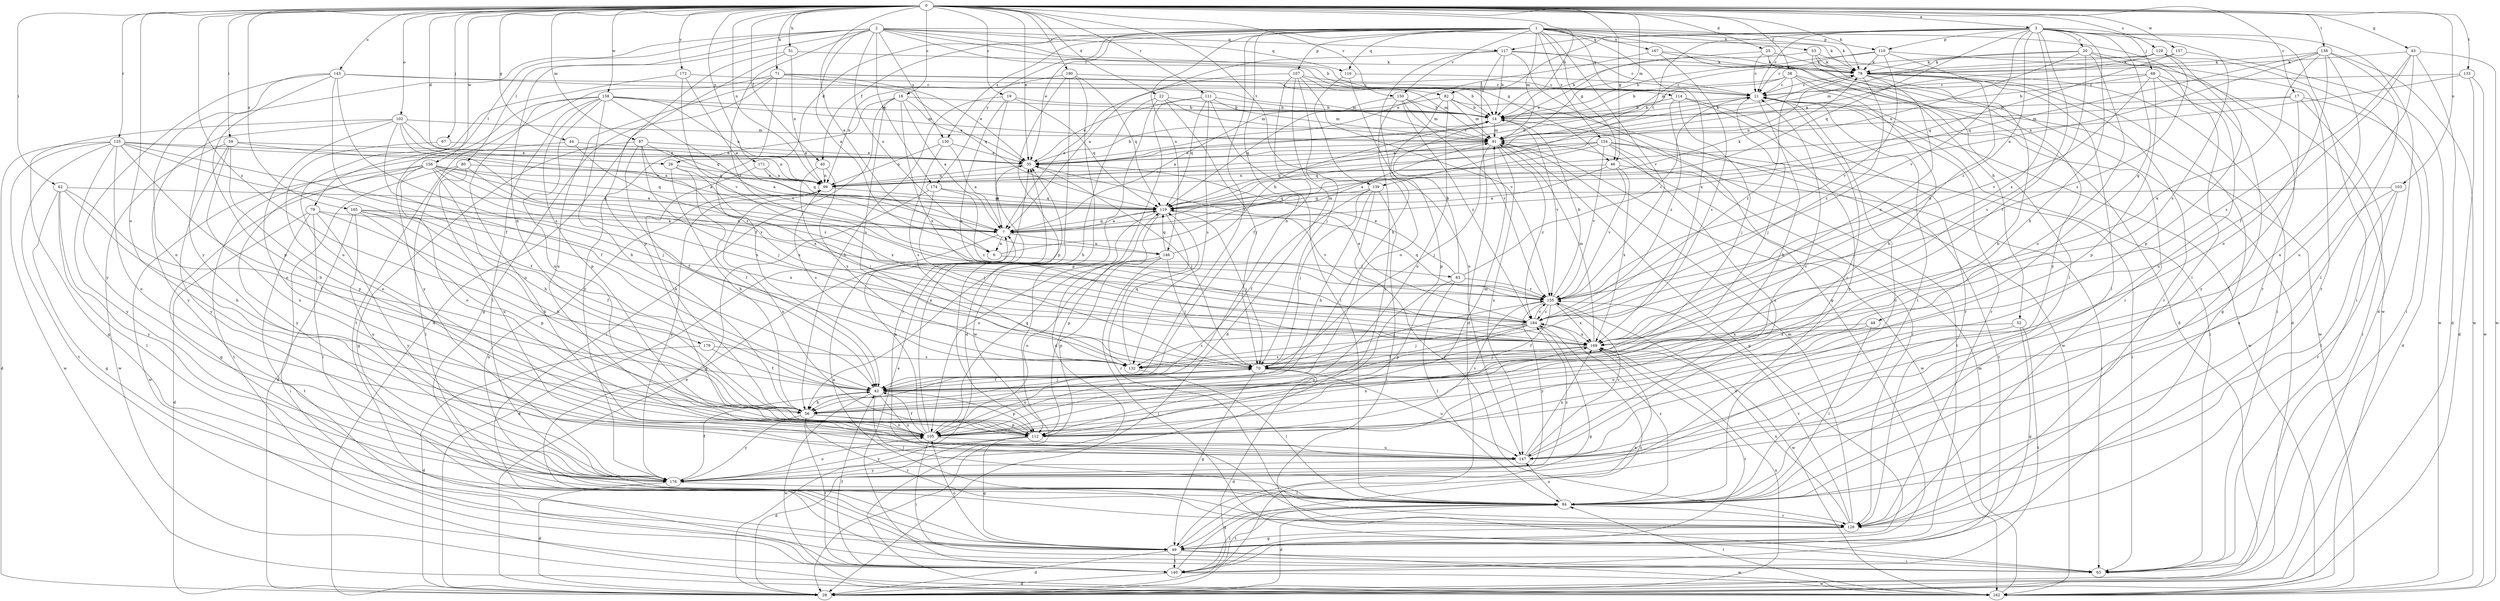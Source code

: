 strict digraph  {
0;
1;
2;
3;
6;
7;
14;
16;
17;
19;
20;
21;
22;
25;
26;
28;
35;
38;
40;
42;
43;
44;
46;
48;
49;
51;
52;
53;
56;
59;
62;
63;
67;
68;
70;
71;
78;
79;
80;
82;
83;
84;
87;
91;
99;
102;
103;
105;
107;
110;
112;
114;
116;
117;
119;
121;
125;
126;
129;
130;
132;
133;
138;
139;
140;
143;
146;
147;
150;
154;
155;
156;
157;
158;
162;
165;
167;
169;
171;
172;
174;
176;
179;
180;
184;
0 -> 3  [label=a];
0 -> 6  [label=a];
0 -> 14  [label=b];
0 -> 16  [label=c];
0 -> 17  [label=c];
0 -> 19  [label=c];
0 -> 22  [label=d];
0 -> 25  [label=d];
0 -> 26  [label=d];
0 -> 35  [label=e];
0 -> 38  [label=f];
0 -> 40  [label=f];
0 -> 43  [label=g];
0 -> 44  [label=g];
0 -> 46  [label=g];
0 -> 51  [label=h];
0 -> 59  [label=i];
0 -> 62  [label=i];
0 -> 67  [label=j];
0 -> 71  [label=k];
0 -> 78  [label=k];
0 -> 87  [label=m];
0 -> 91  [label=m];
0 -> 99  [label=n];
0 -> 102  [label=o];
0 -> 103  [label=o];
0 -> 105  [label=o];
0 -> 121  [label=r];
0 -> 125  [label=r];
0 -> 129  [label=s];
0 -> 133  [label=t];
0 -> 138  [label=t];
0 -> 139  [label=t];
0 -> 143  [label=u];
0 -> 150  [label=v];
0 -> 156  [label=w];
0 -> 157  [label=w];
0 -> 158  [label=w];
0 -> 165  [label=x];
0 -> 171  [label=y];
0 -> 172  [label=y];
0 -> 179  [label=z];
0 -> 180  [label=z];
1 -> 26  [label=d];
1 -> 35  [label=e];
1 -> 40  [label=f];
1 -> 42  [label=f];
1 -> 46  [label=g];
1 -> 52  [label=h];
1 -> 53  [label=h];
1 -> 56  [label=h];
1 -> 78  [label=k];
1 -> 91  [label=m];
1 -> 107  [label=p];
1 -> 110  [label=p];
1 -> 114  [label=q];
1 -> 116  [label=q];
1 -> 130  [label=s];
1 -> 146  [label=u];
1 -> 150  [label=v];
1 -> 154  [label=v];
1 -> 155  [label=v];
1 -> 162  [label=w];
1 -> 167  [label=x];
1 -> 169  [label=x];
1 -> 174  [label=y];
2 -> 6  [label=a];
2 -> 14  [label=b];
2 -> 46  [label=g];
2 -> 56  [label=h];
2 -> 78  [label=k];
2 -> 79  [label=l];
2 -> 80  [label=l];
2 -> 82  [label=l];
2 -> 116  [label=q];
2 -> 117  [label=q];
2 -> 130  [label=s];
2 -> 146  [label=u];
2 -> 174  [label=y];
2 -> 176  [label=y];
2 -> 184  [label=z];
3 -> 20  [label=c];
3 -> 21  [label=c];
3 -> 28  [label=d];
3 -> 42  [label=f];
3 -> 48  [label=g];
3 -> 56  [label=h];
3 -> 63  [label=i];
3 -> 68  [label=j];
3 -> 82  [label=l];
3 -> 110  [label=p];
3 -> 117  [label=q];
3 -> 119  [label=q];
3 -> 132  [label=s];
3 -> 139  [label=t];
3 -> 155  [label=v];
3 -> 169  [label=x];
3 -> 184  [label=z];
6 -> 83  [label=l];
6 -> 91  [label=m];
7 -> 6  [label=a];
7 -> 28  [label=d];
7 -> 35  [label=e];
7 -> 119  [label=q];
7 -> 146  [label=u];
14 -> 91  [label=m];
14 -> 140  [label=t];
14 -> 155  [label=v];
16 -> 7  [label=a];
16 -> 14  [label=b];
16 -> 35  [label=e];
16 -> 63  [label=i];
16 -> 132  [label=s];
16 -> 169  [label=x];
16 -> 176  [label=y];
17 -> 14  [label=b];
17 -> 28  [label=d];
17 -> 63  [label=i];
17 -> 91  [label=m];
17 -> 176  [label=y];
19 -> 14  [label=b];
19 -> 56  [label=h];
19 -> 119  [label=q];
19 -> 126  [label=r];
19 -> 169  [label=x];
20 -> 78  [label=k];
20 -> 84  [label=l];
20 -> 91  [label=m];
20 -> 99  [label=n];
20 -> 105  [label=o];
20 -> 126  [label=r];
20 -> 132  [label=s];
21 -> 14  [label=b];
21 -> 56  [label=h];
21 -> 63  [label=i];
21 -> 70  [label=j];
21 -> 84  [label=l];
21 -> 126  [label=r];
21 -> 162  [label=w];
22 -> 14  [label=b];
22 -> 56  [label=h];
22 -> 70  [label=j];
22 -> 91  [label=m];
22 -> 112  [label=p];
25 -> 21  [label=c];
25 -> 35  [label=e];
25 -> 78  [label=k];
25 -> 176  [label=y];
26 -> 42  [label=f];
26 -> 56  [label=h];
26 -> 99  [label=n];
26 -> 169  [label=x];
28 -> 35  [label=e];
28 -> 169  [label=x];
35 -> 14  [label=b];
35 -> 21  [label=c];
35 -> 70  [label=j];
35 -> 99  [label=n];
38 -> 14  [label=b];
38 -> 21  [label=c];
38 -> 56  [label=h];
38 -> 99  [label=n];
38 -> 126  [label=r];
38 -> 162  [label=w];
38 -> 184  [label=z];
40 -> 70  [label=j];
40 -> 99  [label=n];
40 -> 132  [label=s];
42 -> 56  [label=h];
42 -> 70  [label=j];
42 -> 84  [label=l];
42 -> 112  [label=p];
42 -> 147  [label=u];
42 -> 162  [label=w];
43 -> 28  [label=d];
43 -> 42  [label=f];
43 -> 78  [label=k];
43 -> 132  [label=s];
43 -> 147  [label=u];
43 -> 162  [label=w];
44 -> 35  [label=e];
44 -> 140  [label=t];
44 -> 184  [label=z];
46 -> 7  [label=a];
46 -> 63  [label=i];
46 -> 99  [label=n];
46 -> 155  [label=v];
46 -> 169  [label=x];
48 -> 84  [label=l];
48 -> 105  [label=o];
48 -> 169  [label=x];
49 -> 28  [label=d];
49 -> 63  [label=i];
49 -> 105  [label=o];
49 -> 140  [label=t];
49 -> 162  [label=w];
49 -> 169  [label=x];
51 -> 28  [label=d];
51 -> 78  [label=k];
51 -> 99  [label=n];
51 -> 112  [label=p];
52 -> 49  [label=g];
52 -> 140  [label=t];
52 -> 147  [label=u];
52 -> 169  [label=x];
53 -> 14  [label=b];
53 -> 28  [label=d];
53 -> 63  [label=i];
53 -> 78  [label=k];
53 -> 84  [label=l];
56 -> 105  [label=o];
56 -> 112  [label=p];
56 -> 126  [label=r];
56 -> 140  [label=t];
56 -> 176  [label=y];
59 -> 7  [label=a];
59 -> 35  [label=e];
59 -> 112  [label=p];
59 -> 147  [label=u];
59 -> 162  [label=w];
59 -> 176  [label=y];
62 -> 42  [label=f];
62 -> 49  [label=g];
62 -> 56  [label=h];
62 -> 84  [label=l];
62 -> 119  [label=q];
62 -> 176  [label=y];
67 -> 35  [label=e];
67 -> 105  [label=o];
68 -> 14  [label=b];
68 -> 21  [label=c];
68 -> 84  [label=l];
68 -> 112  [label=p];
68 -> 147  [label=u];
68 -> 155  [label=v];
70 -> 28  [label=d];
70 -> 42  [label=f];
70 -> 49  [label=g];
70 -> 105  [label=o];
70 -> 147  [label=u];
71 -> 14  [label=b];
71 -> 21  [label=c];
71 -> 35  [label=e];
71 -> 42  [label=f];
71 -> 49  [label=g];
71 -> 119  [label=q];
71 -> 140  [label=t];
71 -> 147  [label=u];
78 -> 21  [label=c];
78 -> 49  [label=g];
78 -> 56  [label=h];
78 -> 84  [label=l];
78 -> 99  [label=n];
78 -> 126  [label=r];
78 -> 169  [label=x];
78 -> 184  [label=z];
79 -> 7  [label=a];
79 -> 28  [label=d];
79 -> 56  [label=h];
79 -> 84  [label=l];
79 -> 140  [label=t];
79 -> 176  [label=y];
80 -> 28  [label=d];
80 -> 84  [label=l];
80 -> 99  [label=n];
80 -> 147  [label=u];
80 -> 169  [label=x];
82 -> 7  [label=a];
82 -> 14  [label=b];
82 -> 91  [label=m];
82 -> 105  [label=o];
82 -> 112  [label=p];
82 -> 162  [label=w];
83 -> 14  [label=b];
83 -> 21  [label=c];
83 -> 35  [label=e];
83 -> 84  [label=l];
83 -> 112  [label=p];
83 -> 155  [label=v];
84 -> 21  [label=c];
84 -> 28  [label=d];
84 -> 49  [label=g];
84 -> 126  [label=r];
84 -> 140  [label=t];
84 -> 147  [label=u];
84 -> 184  [label=z];
87 -> 7  [label=a];
87 -> 35  [label=e];
87 -> 42  [label=f];
87 -> 49  [label=g];
87 -> 70  [label=j];
87 -> 169  [label=x];
91 -> 35  [label=e];
91 -> 49  [label=g];
91 -> 70  [label=j];
91 -> 78  [label=k];
91 -> 119  [label=q];
91 -> 147  [label=u];
91 -> 162  [label=w];
91 -> 184  [label=z];
99 -> 119  [label=q];
99 -> 132  [label=s];
99 -> 176  [label=y];
102 -> 7  [label=a];
102 -> 42  [label=f];
102 -> 49  [label=g];
102 -> 91  [label=m];
102 -> 105  [label=o];
102 -> 119  [label=q];
102 -> 176  [label=y];
102 -> 184  [label=z];
103 -> 84  [label=l];
103 -> 119  [label=q];
103 -> 126  [label=r];
103 -> 147  [label=u];
105 -> 7  [label=a];
105 -> 35  [label=e];
105 -> 42  [label=f];
105 -> 63  [label=i];
105 -> 119  [label=q];
105 -> 147  [label=u];
105 -> 169  [label=x];
107 -> 7  [label=a];
107 -> 21  [label=c];
107 -> 28  [label=d];
107 -> 42  [label=f];
107 -> 70  [label=j];
107 -> 91  [label=m];
107 -> 155  [label=v];
110 -> 14  [label=b];
110 -> 21  [label=c];
110 -> 78  [label=k];
110 -> 126  [label=r];
110 -> 155  [label=v];
110 -> 169  [label=x];
112 -> 21  [label=c];
112 -> 28  [label=d];
112 -> 49  [label=g];
112 -> 91  [label=m];
112 -> 99  [label=n];
112 -> 155  [label=v];
112 -> 176  [label=y];
114 -> 14  [label=b];
114 -> 70  [label=j];
114 -> 126  [label=r];
114 -> 176  [label=y];
114 -> 184  [label=z];
116 -> 21  [label=c];
116 -> 105  [label=o];
116 -> 147  [label=u];
117 -> 7  [label=a];
117 -> 14  [label=b];
117 -> 21  [label=c];
117 -> 28  [label=d];
117 -> 49  [label=g];
117 -> 56  [label=h];
117 -> 78  [label=k];
119 -> 7  [label=a];
119 -> 70  [label=j];
119 -> 78  [label=k];
119 -> 105  [label=o];
119 -> 112  [label=p];
119 -> 126  [label=r];
119 -> 155  [label=v];
121 -> 14  [label=b];
121 -> 28  [label=d];
121 -> 35  [label=e];
121 -> 84  [label=l];
121 -> 91  [label=m];
121 -> 119  [label=q];
121 -> 132  [label=s];
125 -> 28  [label=d];
125 -> 35  [label=e];
125 -> 42  [label=f];
125 -> 56  [label=h];
125 -> 70  [label=j];
125 -> 99  [label=n];
125 -> 105  [label=o];
125 -> 140  [label=t];
125 -> 162  [label=w];
125 -> 176  [label=y];
126 -> 7  [label=a];
126 -> 49  [label=g];
126 -> 91  [label=m];
126 -> 99  [label=n];
126 -> 155  [label=v];
126 -> 169  [label=x];
129 -> 35  [label=e];
129 -> 63  [label=i];
129 -> 78  [label=k];
129 -> 91  [label=m];
129 -> 112  [label=p];
129 -> 184  [label=z];
130 -> 7  [label=a];
130 -> 35  [label=e];
130 -> 99  [label=n];
130 -> 132  [label=s];
132 -> 84  [label=l];
132 -> 119  [label=q];
133 -> 21  [label=c];
133 -> 28  [label=d];
133 -> 99  [label=n];
133 -> 162  [label=w];
138 -> 7  [label=a];
138 -> 78  [label=k];
138 -> 84  [label=l];
138 -> 105  [label=o];
138 -> 119  [label=q];
138 -> 147  [label=u];
138 -> 162  [label=w];
138 -> 169  [label=x];
139 -> 42  [label=f];
139 -> 56  [label=h];
139 -> 63  [label=i];
139 -> 70  [label=j];
139 -> 119  [label=q];
139 -> 126  [label=r];
140 -> 28  [label=d];
140 -> 35  [label=e];
140 -> 42  [label=f];
140 -> 84  [label=l];
140 -> 162  [label=w];
140 -> 184  [label=z];
143 -> 21  [label=c];
143 -> 42  [label=f];
143 -> 91  [label=m];
143 -> 105  [label=o];
143 -> 112  [label=p];
143 -> 132  [label=s];
143 -> 176  [label=y];
146 -> 14  [label=b];
146 -> 63  [label=i];
146 -> 70  [label=j];
146 -> 105  [label=o];
146 -> 112  [label=p];
146 -> 119  [label=q];
147 -> 21  [label=c];
147 -> 155  [label=v];
147 -> 169  [label=x];
147 -> 176  [label=y];
150 -> 14  [label=b];
150 -> 91  [label=m];
150 -> 119  [label=q];
150 -> 155  [label=v];
150 -> 176  [label=y];
150 -> 184  [label=z];
154 -> 7  [label=a];
154 -> 35  [label=e];
154 -> 63  [label=i];
154 -> 119  [label=q];
154 -> 126  [label=r];
154 -> 140  [label=t];
154 -> 147  [label=u];
154 -> 155  [label=v];
155 -> 14  [label=b];
155 -> 42  [label=f];
155 -> 70  [label=j];
155 -> 119  [label=q];
155 -> 162  [label=w];
155 -> 169  [label=x];
155 -> 176  [label=y];
155 -> 184  [label=z];
156 -> 7  [label=a];
156 -> 49  [label=g];
156 -> 56  [label=h];
156 -> 99  [label=n];
156 -> 105  [label=o];
156 -> 119  [label=q];
156 -> 155  [label=v];
156 -> 162  [label=w];
156 -> 169  [label=x];
156 -> 176  [label=y];
157 -> 78  [label=k];
157 -> 119  [label=q];
157 -> 162  [label=w];
158 -> 14  [label=b];
158 -> 56  [label=h];
158 -> 84  [label=l];
158 -> 91  [label=m];
158 -> 99  [label=n];
158 -> 105  [label=o];
158 -> 112  [label=p];
158 -> 147  [label=u];
158 -> 155  [label=v];
158 -> 176  [label=y];
162 -> 84  [label=l];
162 -> 91  [label=m];
165 -> 7  [label=a];
165 -> 42  [label=f];
165 -> 56  [label=h];
165 -> 63  [label=i];
165 -> 112  [label=p];
165 -> 147  [label=u];
165 -> 169  [label=x];
167 -> 28  [label=d];
167 -> 35  [label=e];
167 -> 78  [label=k];
167 -> 132  [label=s];
169 -> 70  [label=j];
169 -> 91  [label=m];
169 -> 132  [label=s];
169 -> 140  [label=t];
171 -> 56  [label=h];
171 -> 99  [label=n];
171 -> 119  [label=q];
172 -> 7  [label=a];
172 -> 21  [label=c];
172 -> 105  [label=o];
172 -> 155  [label=v];
174 -> 49  [label=g];
174 -> 70  [label=j];
174 -> 119  [label=q];
174 -> 184  [label=z];
176 -> 28  [label=d];
176 -> 42  [label=f];
176 -> 84  [label=l];
176 -> 105  [label=o];
176 -> 184  [label=z];
179 -> 28  [label=d];
179 -> 42  [label=f];
179 -> 132  [label=s];
180 -> 21  [label=c];
180 -> 28  [label=d];
180 -> 99  [label=n];
180 -> 112  [label=p];
180 -> 119  [label=q];
180 -> 162  [label=w];
184 -> 35  [label=e];
184 -> 42  [label=f];
184 -> 49  [label=g];
184 -> 70  [label=j];
184 -> 105  [label=o];
184 -> 132  [label=s];
184 -> 155  [label=v];
184 -> 169  [label=x];
}
